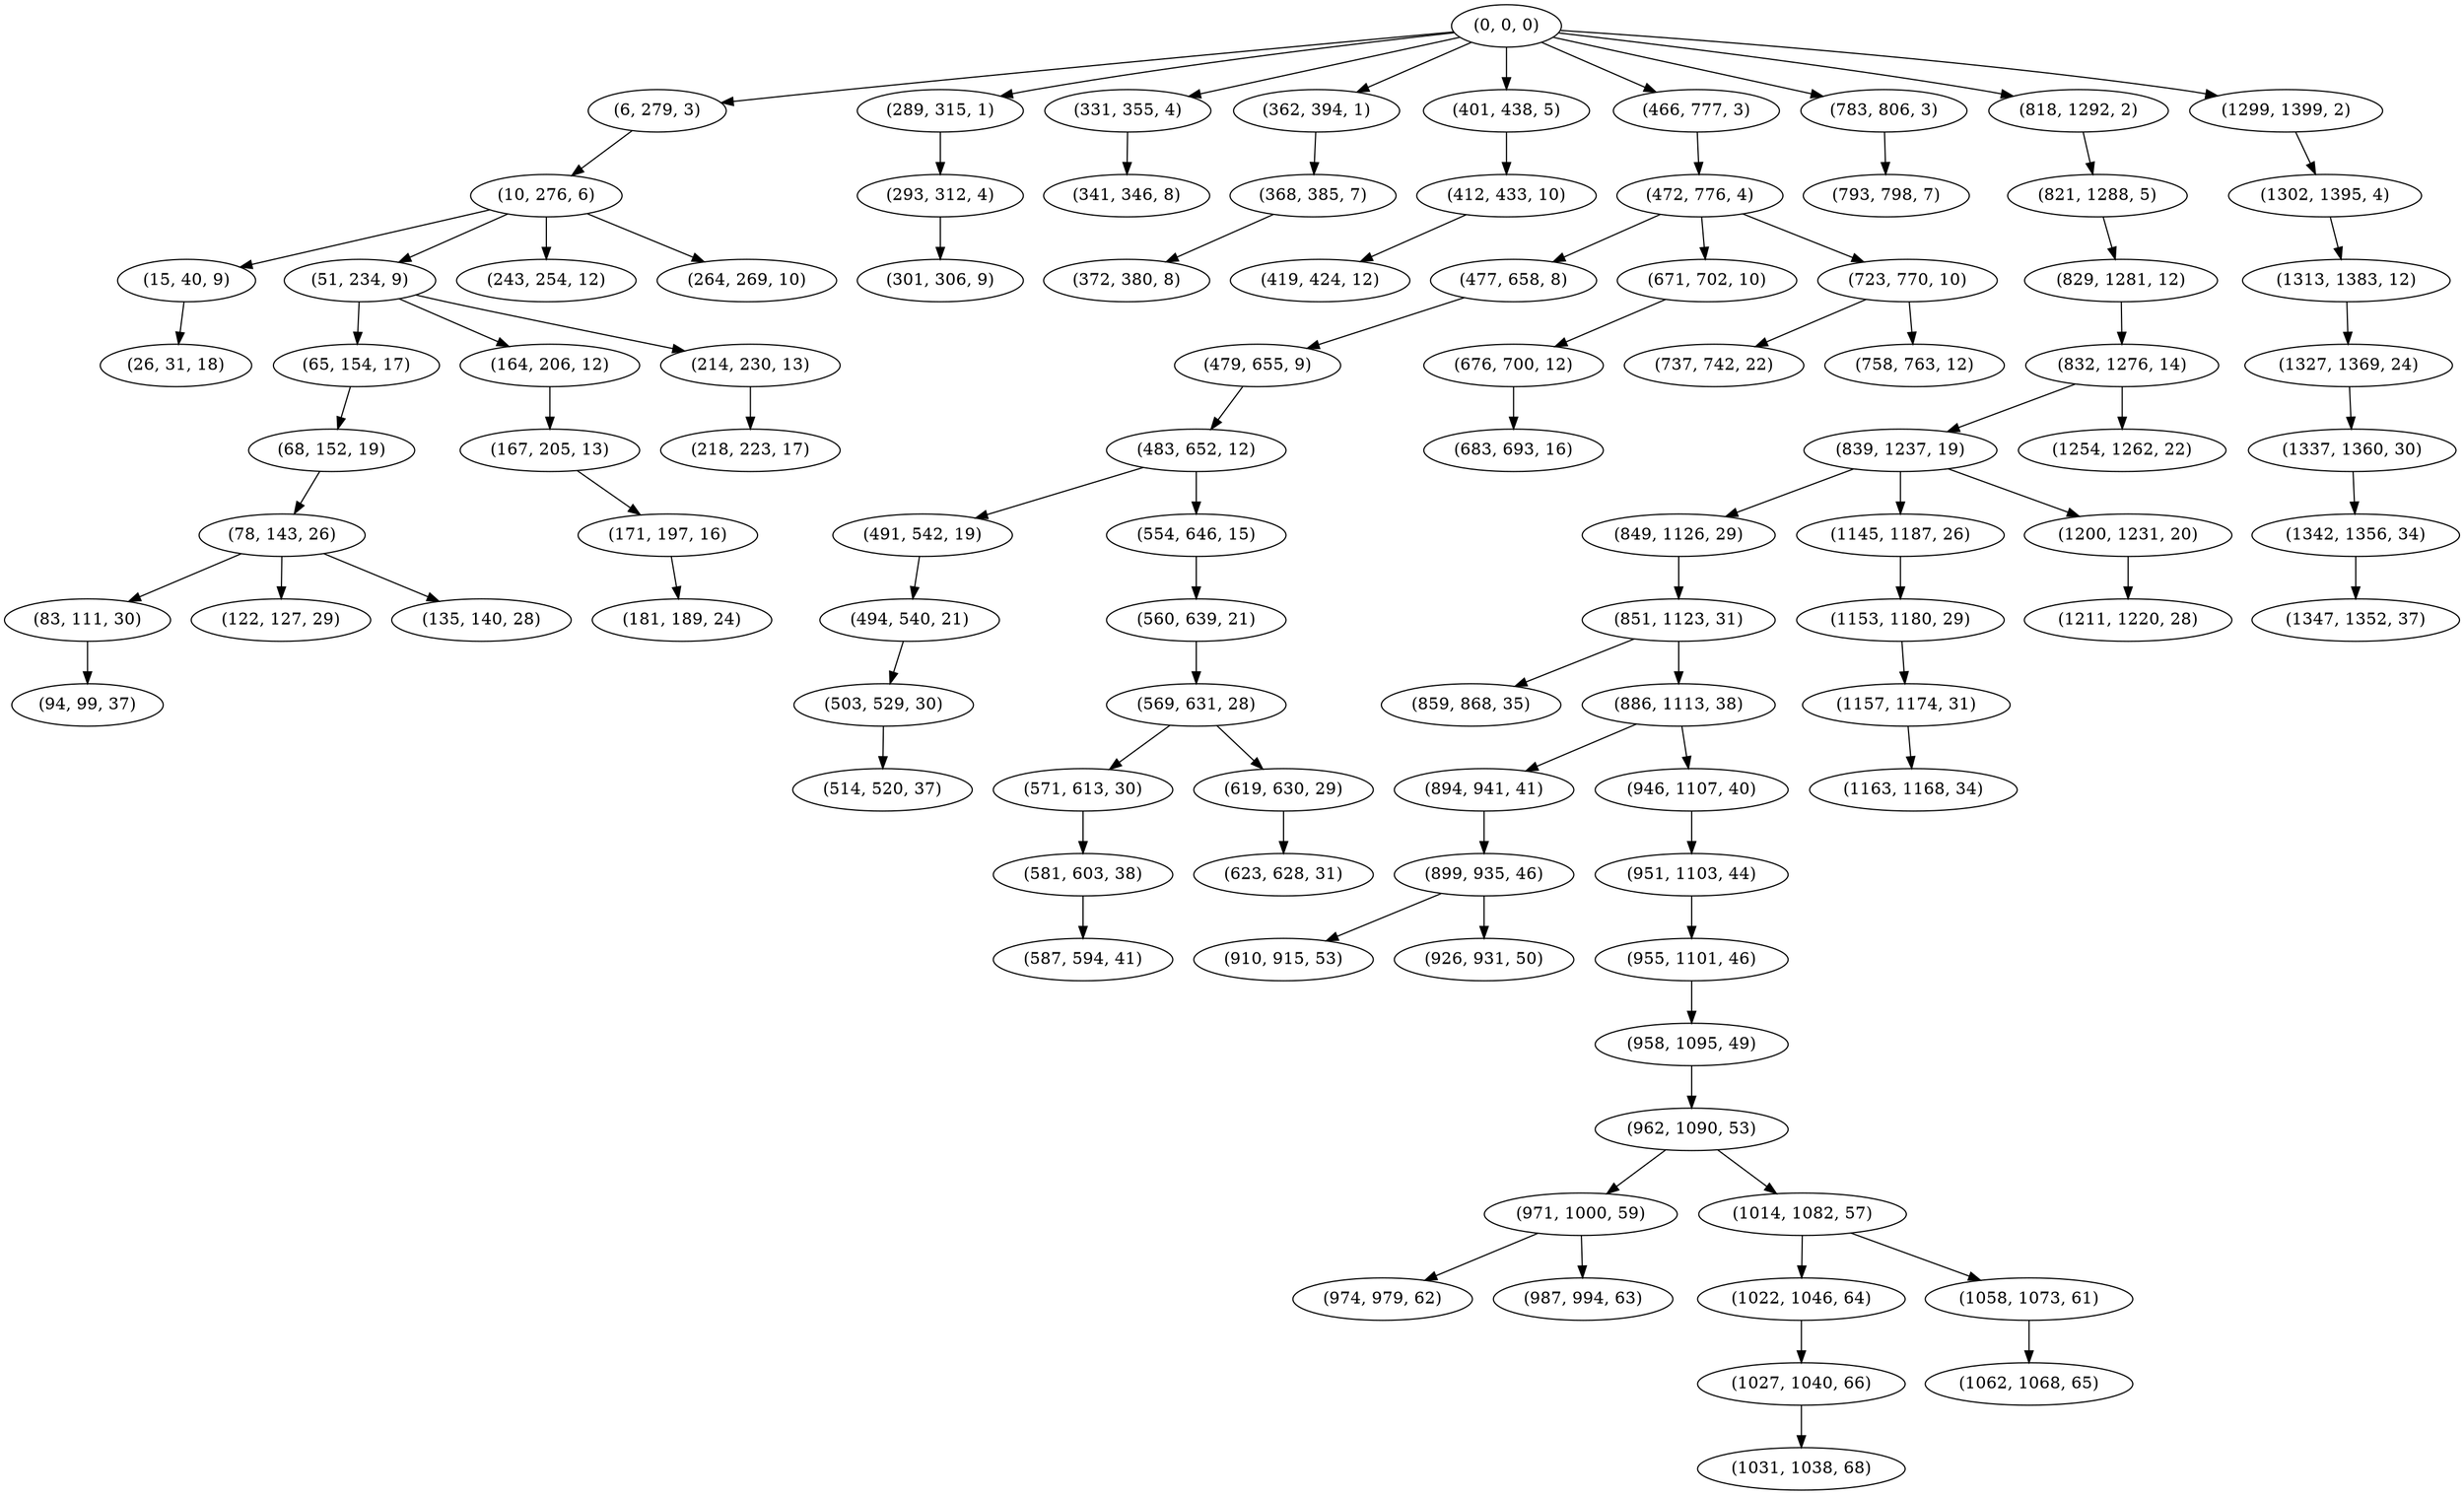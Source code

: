 digraph tree {
    "(0, 0, 0)";
    "(6, 279, 3)";
    "(10, 276, 6)";
    "(15, 40, 9)";
    "(26, 31, 18)";
    "(51, 234, 9)";
    "(65, 154, 17)";
    "(68, 152, 19)";
    "(78, 143, 26)";
    "(83, 111, 30)";
    "(94, 99, 37)";
    "(122, 127, 29)";
    "(135, 140, 28)";
    "(164, 206, 12)";
    "(167, 205, 13)";
    "(171, 197, 16)";
    "(181, 189, 24)";
    "(214, 230, 13)";
    "(218, 223, 17)";
    "(243, 254, 12)";
    "(264, 269, 10)";
    "(289, 315, 1)";
    "(293, 312, 4)";
    "(301, 306, 9)";
    "(331, 355, 4)";
    "(341, 346, 8)";
    "(362, 394, 1)";
    "(368, 385, 7)";
    "(372, 380, 8)";
    "(401, 438, 5)";
    "(412, 433, 10)";
    "(419, 424, 12)";
    "(466, 777, 3)";
    "(472, 776, 4)";
    "(477, 658, 8)";
    "(479, 655, 9)";
    "(483, 652, 12)";
    "(491, 542, 19)";
    "(494, 540, 21)";
    "(503, 529, 30)";
    "(514, 520, 37)";
    "(554, 646, 15)";
    "(560, 639, 21)";
    "(569, 631, 28)";
    "(571, 613, 30)";
    "(581, 603, 38)";
    "(587, 594, 41)";
    "(619, 630, 29)";
    "(623, 628, 31)";
    "(671, 702, 10)";
    "(676, 700, 12)";
    "(683, 693, 16)";
    "(723, 770, 10)";
    "(737, 742, 22)";
    "(758, 763, 12)";
    "(783, 806, 3)";
    "(793, 798, 7)";
    "(818, 1292, 2)";
    "(821, 1288, 5)";
    "(829, 1281, 12)";
    "(832, 1276, 14)";
    "(839, 1237, 19)";
    "(849, 1126, 29)";
    "(851, 1123, 31)";
    "(859, 868, 35)";
    "(886, 1113, 38)";
    "(894, 941, 41)";
    "(899, 935, 46)";
    "(910, 915, 53)";
    "(926, 931, 50)";
    "(946, 1107, 40)";
    "(951, 1103, 44)";
    "(955, 1101, 46)";
    "(958, 1095, 49)";
    "(962, 1090, 53)";
    "(971, 1000, 59)";
    "(974, 979, 62)";
    "(987, 994, 63)";
    "(1014, 1082, 57)";
    "(1022, 1046, 64)";
    "(1027, 1040, 66)";
    "(1031, 1038, 68)";
    "(1058, 1073, 61)";
    "(1062, 1068, 65)";
    "(1145, 1187, 26)";
    "(1153, 1180, 29)";
    "(1157, 1174, 31)";
    "(1163, 1168, 34)";
    "(1200, 1231, 20)";
    "(1211, 1220, 28)";
    "(1254, 1262, 22)";
    "(1299, 1399, 2)";
    "(1302, 1395, 4)";
    "(1313, 1383, 12)";
    "(1327, 1369, 24)";
    "(1337, 1360, 30)";
    "(1342, 1356, 34)";
    "(1347, 1352, 37)";
    "(0, 0, 0)" -> "(6, 279, 3)";
    "(0, 0, 0)" -> "(289, 315, 1)";
    "(0, 0, 0)" -> "(331, 355, 4)";
    "(0, 0, 0)" -> "(362, 394, 1)";
    "(0, 0, 0)" -> "(401, 438, 5)";
    "(0, 0, 0)" -> "(466, 777, 3)";
    "(0, 0, 0)" -> "(783, 806, 3)";
    "(0, 0, 0)" -> "(818, 1292, 2)";
    "(0, 0, 0)" -> "(1299, 1399, 2)";
    "(6, 279, 3)" -> "(10, 276, 6)";
    "(10, 276, 6)" -> "(15, 40, 9)";
    "(10, 276, 6)" -> "(51, 234, 9)";
    "(10, 276, 6)" -> "(243, 254, 12)";
    "(10, 276, 6)" -> "(264, 269, 10)";
    "(15, 40, 9)" -> "(26, 31, 18)";
    "(51, 234, 9)" -> "(65, 154, 17)";
    "(51, 234, 9)" -> "(164, 206, 12)";
    "(51, 234, 9)" -> "(214, 230, 13)";
    "(65, 154, 17)" -> "(68, 152, 19)";
    "(68, 152, 19)" -> "(78, 143, 26)";
    "(78, 143, 26)" -> "(83, 111, 30)";
    "(78, 143, 26)" -> "(122, 127, 29)";
    "(78, 143, 26)" -> "(135, 140, 28)";
    "(83, 111, 30)" -> "(94, 99, 37)";
    "(164, 206, 12)" -> "(167, 205, 13)";
    "(167, 205, 13)" -> "(171, 197, 16)";
    "(171, 197, 16)" -> "(181, 189, 24)";
    "(214, 230, 13)" -> "(218, 223, 17)";
    "(289, 315, 1)" -> "(293, 312, 4)";
    "(293, 312, 4)" -> "(301, 306, 9)";
    "(331, 355, 4)" -> "(341, 346, 8)";
    "(362, 394, 1)" -> "(368, 385, 7)";
    "(368, 385, 7)" -> "(372, 380, 8)";
    "(401, 438, 5)" -> "(412, 433, 10)";
    "(412, 433, 10)" -> "(419, 424, 12)";
    "(466, 777, 3)" -> "(472, 776, 4)";
    "(472, 776, 4)" -> "(477, 658, 8)";
    "(472, 776, 4)" -> "(671, 702, 10)";
    "(472, 776, 4)" -> "(723, 770, 10)";
    "(477, 658, 8)" -> "(479, 655, 9)";
    "(479, 655, 9)" -> "(483, 652, 12)";
    "(483, 652, 12)" -> "(491, 542, 19)";
    "(483, 652, 12)" -> "(554, 646, 15)";
    "(491, 542, 19)" -> "(494, 540, 21)";
    "(494, 540, 21)" -> "(503, 529, 30)";
    "(503, 529, 30)" -> "(514, 520, 37)";
    "(554, 646, 15)" -> "(560, 639, 21)";
    "(560, 639, 21)" -> "(569, 631, 28)";
    "(569, 631, 28)" -> "(571, 613, 30)";
    "(569, 631, 28)" -> "(619, 630, 29)";
    "(571, 613, 30)" -> "(581, 603, 38)";
    "(581, 603, 38)" -> "(587, 594, 41)";
    "(619, 630, 29)" -> "(623, 628, 31)";
    "(671, 702, 10)" -> "(676, 700, 12)";
    "(676, 700, 12)" -> "(683, 693, 16)";
    "(723, 770, 10)" -> "(737, 742, 22)";
    "(723, 770, 10)" -> "(758, 763, 12)";
    "(783, 806, 3)" -> "(793, 798, 7)";
    "(818, 1292, 2)" -> "(821, 1288, 5)";
    "(821, 1288, 5)" -> "(829, 1281, 12)";
    "(829, 1281, 12)" -> "(832, 1276, 14)";
    "(832, 1276, 14)" -> "(839, 1237, 19)";
    "(832, 1276, 14)" -> "(1254, 1262, 22)";
    "(839, 1237, 19)" -> "(849, 1126, 29)";
    "(839, 1237, 19)" -> "(1145, 1187, 26)";
    "(839, 1237, 19)" -> "(1200, 1231, 20)";
    "(849, 1126, 29)" -> "(851, 1123, 31)";
    "(851, 1123, 31)" -> "(859, 868, 35)";
    "(851, 1123, 31)" -> "(886, 1113, 38)";
    "(886, 1113, 38)" -> "(894, 941, 41)";
    "(886, 1113, 38)" -> "(946, 1107, 40)";
    "(894, 941, 41)" -> "(899, 935, 46)";
    "(899, 935, 46)" -> "(910, 915, 53)";
    "(899, 935, 46)" -> "(926, 931, 50)";
    "(946, 1107, 40)" -> "(951, 1103, 44)";
    "(951, 1103, 44)" -> "(955, 1101, 46)";
    "(955, 1101, 46)" -> "(958, 1095, 49)";
    "(958, 1095, 49)" -> "(962, 1090, 53)";
    "(962, 1090, 53)" -> "(971, 1000, 59)";
    "(962, 1090, 53)" -> "(1014, 1082, 57)";
    "(971, 1000, 59)" -> "(974, 979, 62)";
    "(971, 1000, 59)" -> "(987, 994, 63)";
    "(1014, 1082, 57)" -> "(1022, 1046, 64)";
    "(1014, 1082, 57)" -> "(1058, 1073, 61)";
    "(1022, 1046, 64)" -> "(1027, 1040, 66)";
    "(1027, 1040, 66)" -> "(1031, 1038, 68)";
    "(1058, 1073, 61)" -> "(1062, 1068, 65)";
    "(1145, 1187, 26)" -> "(1153, 1180, 29)";
    "(1153, 1180, 29)" -> "(1157, 1174, 31)";
    "(1157, 1174, 31)" -> "(1163, 1168, 34)";
    "(1200, 1231, 20)" -> "(1211, 1220, 28)";
    "(1299, 1399, 2)" -> "(1302, 1395, 4)";
    "(1302, 1395, 4)" -> "(1313, 1383, 12)";
    "(1313, 1383, 12)" -> "(1327, 1369, 24)";
    "(1327, 1369, 24)" -> "(1337, 1360, 30)";
    "(1337, 1360, 30)" -> "(1342, 1356, 34)";
    "(1342, 1356, 34)" -> "(1347, 1352, 37)";
}

